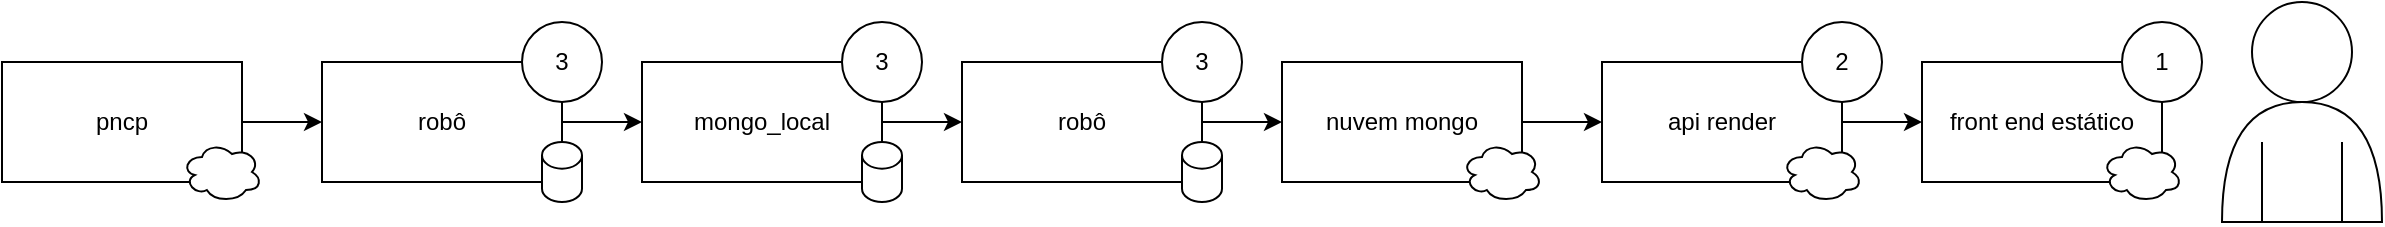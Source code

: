 <mxfile version="27.0.5">
  <diagram name="Página-1" id="23-F7Ptobs960LVaZZ1y">
    <mxGraphModel dx="1226" dy="699" grid="1" gridSize="10" guides="1" tooltips="1" connect="1" arrows="1" fold="1" page="0" pageScale="1" pageWidth="827" pageHeight="1169" math="0" shadow="0">
      <root>
        <mxCell id="0" />
        <mxCell id="1" parent="0" />
        <mxCell id="bEQ7jV5ZaZP87GiKebOH-35" value="" style="edgeStyle=orthogonalEdgeStyle;rounded=0;orthogonalLoop=1;jettySize=auto;html=1;" edge="1" parent="1" source="bEQ7jV5ZaZP87GiKebOH-4" target="bEQ7jV5ZaZP87GiKebOH-5">
          <mxGeometry relative="1" as="geometry" />
        </mxCell>
        <mxCell id="bEQ7jV5ZaZP87GiKebOH-4" value="nuvem mongo" style="rounded=0;whiteSpace=wrap;html=1;" vertex="1" parent="1">
          <mxGeometry x="760" y="200" width="120" height="60" as="geometry" />
        </mxCell>
        <mxCell id="bEQ7jV5ZaZP87GiKebOH-36" value="" style="edgeStyle=orthogonalEdgeStyle;rounded=0;orthogonalLoop=1;jettySize=auto;html=1;" edge="1" parent="1" source="bEQ7jV5ZaZP87GiKebOH-5" target="bEQ7jV5ZaZP87GiKebOH-6">
          <mxGeometry relative="1" as="geometry" />
        </mxCell>
        <mxCell id="bEQ7jV5ZaZP87GiKebOH-5" value="api render" style="rounded=0;whiteSpace=wrap;html=1;" vertex="1" parent="1">
          <mxGeometry x="920" y="200" width="120" height="60" as="geometry" />
        </mxCell>
        <mxCell id="bEQ7jV5ZaZP87GiKebOH-6" value="front end estático" style="rounded=0;whiteSpace=wrap;html=1;" vertex="1" parent="1">
          <mxGeometry x="1080" y="200" width="120" height="60" as="geometry" />
        </mxCell>
        <mxCell id="bEQ7jV5ZaZP87GiKebOH-12" value="" style="group" vertex="1" connectable="0" parent="1">
          <mxGeometry x="1230" y="170" width="80" height="110" as="geometry" />
        </mxCell>
        <mxCell id="bEQ7jV5ZaZP87GiKebOH-7" value="" style="shape=or;whiteSpace=wrap;html=1;rotation=-90;" vertex="1" parent="bEQ7jV5ZaZP87GiKebOH-12">
          <mxGeometry x="10" y="40" width="60" height="80" as="geometry" />
        </mxCell>
        <mxCell id="bEQ7jV5ZaZP87GiKebOH-8" value="" style="ellipse;whiteSpace=wrap;html=1;aspect=fixed;" vertex="1" parent="bEQ7jV5ZaZP87GiKebOH-12">
          <mxGeometry x="15" width="50" height="50" as="geometry" />
        </mxCell>
        <mxCell id="bEQ7jV5ZaZP87GiKebOH-10" value="" style="endArrow=none;html=1;rounded=0;" edge="1" parent="bEQ7jV5ZaZP87GiKebOH-12">
          <mxGeometry width="50" height="50" relative="1" as="geometry">
            <mxPoint x="20" y="110" as="sourcePoint" />
            <mxPoint x="20" y="70" as="targetPoint" />
          </mxGeometry>
        </mxCell>
        <mxCell id="bEQ7jV5ZaZP87GiKebOH-11" value="" style="endArrow=none;html=1;rounded=0;" edge="1" parent="bEQ7jV5ZaZP87GiKebOH-12">
          <mxGeometry width="50" height="50" relative="1" as="geometry">
            <mxPoint x="60" y="110" as="sourcePoint" />
            <mxPoint x="60" y="70" as="targetPoint" />
          </mxGeometry>
        </mxCell>
        <mxCell id="bEQ7jV5ZaZP87GiKebOH-34" value="" style="edgeStyle=orthogonalEdgeStyle;rounded=0;orthogonalLoop=1;jettySize=auto;html=1;" edge="1" parent="1" source="bEQ7jV5ZaZP87GiKebOH-13" target="bEQ7jV5ZaZP87GiKebOH-4">
          <mxGeometry relative="1" as="geometry" />
        </mxCell>
        <mxCell id="bEQ7jV5ZaZP87GiKebOH-13" value="robô" style="rounded=0;whiteSpace=wrap;html=1;" vertex="1" parent="1">
          <mxGeometry x="600" y="200" width="120" height="60" as="geometry" />
        </mxCell>
        <mxCell id="bEQ7jV5ZaZP87GiKebOH-33" value="" style="edgeStyle=orthogonalEdgeStyle;rounded=0;orthogonalLoop=1;jettySize=auto;html=1;" edge="1" parent="1" source="bEQ7jV5ZaZP87GiKebOH-14" target="bEQ7jV5ZaZP87GiKebOH-13">
          <mxGeometry relative="1" as="geometry" />
        </mxCell>
        <mxCell id="bEQ7jV5ZaZP87GiKebOH-14" value="mongo_local" style="rounded=0;whiteSpace=wrap;html=1;" vertex="1" parent="1">
          <mxGeometry x="440" y="200" width="120" height="60" as="geometry" />
        </mxCell>
        <mxCell id="bEQ7jV5ZaZP87GiKebOH-32" value="" style="edgeStyle=orthogonalEdgeStyle;rounded=0;orthogonalLoop=1;jettySize=auto;html=1;" edge="1" parent="1" source="bEQ7jV5ZaZP87GiKebOH-15" target="bEQ7jV5ZaZP87GiKebOH-14">
          <mxGeometry relative="1" as="geometry" />
        </mxCell>
        <mxCell id="bEQ7jV5ZaZP87GiKebOH-15" value="robô" style="rounded=0;whiteSpace=wrap;html=1;" vertex="1" parent="1">
          <mxGeometry x="280" y="200" width="120" height="60" as="geometry" />
        </mxCell>
        <mxCell id="bEQ7jV5ZaZP87GiKebOH-31" value="" style="edgeStyle=orthogonalEdgeStyle;rounded=0;orthogonalLoop=1;jettySize=auto;html=1;" edge="1" parent="1" source="bEQ7jV5ZaZP87GiKebOH-16" target="bEQ7jV5ZaZP87GiKebOH-15">
          <mxGeometry relative="1" as="geometry" />
        </mxCell>
        <mxCell id="bEQ7jV5ZaZP87GiKebOH-16" value="pncp" style="rounded=0;whiteSpace=wrap;html=1;" vertex="1" parent="1">
          <mxGeometry x="120" y="200" width="120" height="60" as="geometry" />
        </mxCell>
        <mxCell id="bEQ7jV5ZaZP87GiKebOH-24" value="" style="ellipse;shape=cloud;whiteSpace=wrap;html=1;" vertex="1" parent="1">
          <mxGeometry x="1170" y="240" width="40" height="30" as="geometry" />
        </mxCell>
        <mxCell id="bEQ7jV5ZaZP87GiKebOH-25" value="" style="ellipse;shape=cloud;whiteSpace=wrap;html=1;" vertex="1" parent="1">
          <mxGeometry x="1010" y="240" width="40" height="30" as="geometry" />
        </mxCell>
        <mxCell id="bEQ7jV5ZaZP87GiKebOH-26" value="" style="ellipse;shape=cloud;whiteSpace=wrap;html=1;" vertex="1" parent="1">
          <mxGeometry x="850" y="240" width="40" height="30" as="geometry" />
        </mxCell>
        <mxCell id="bEQ7jV5ZaZP87GiKebOH-27" value="" style="ellipse;shape=cloud;whiteSpace=wrap;html=1;" vertex="1" parent="1">
          <mxGeometry x="210" y="240" width="40" height="30" as="geometry" />
        </mxCell>
        <mxCell id="bEQ7jV5ZaZP87GiKebOH-28" value="" style="shape=cylinder3;whiteSpace=wrap;html=1;boundedLbl=1;backgroundOutline=1;size=6.667;" vertex="1" parent="1">
          <mxGeometry x="710" y="240" width="20" height="30" as="geometry" />
        </mxCell>
        <mxCell id="bEQ7jV5ZaZP87GiKebOH-29" value="" style="shape=cylinder3;whiteSpace=wrap;html=1;boundedLbl=1;backgroundOutline=1;size=6.667;" vertex="1" parent="1">
          <mxGeometry x="550" y="240" width="20" height="30" as="geometry" />
        </mxCell>
        <mxCell id="bEQ7jV5ZaZP87GiKebOH-30" value="" style="shape=cylinder3;whiteSpace=wrap;html=1;boundedLbl=1;backgroundOutline=1;size=6.667;" vertex="1" parent="1">
          <mxGeometry x="390" y="240" width="20" height="30" as="geometry" />
        </mxCell>
        <mxCell id="bEQ7jV5ZaZP87GiKebOH-40" value="1" style="ellipse;whiteSpace=wrap;html=1;aspect=fixed;" vertex="1" parent="1">
          <mxGeometry x="1180" y="180" width="40" height="40" as="geometry" />
        </mxCell>
        <mxCell id="bEQ7jV5ZaZP87GiKebOH-41" value="2" style="ellipse;whiteSpace=wrap;html=1;aspect=fixed;" vertex="1" parent="1">
          <mxGeometry x="1020" y="180" width="40" height="40" as="geometry" />
        </mxCell>
        <mxCell id="bEQ7jV5ZaZP87GiKebOH-43" value="3" style="ellipse;whiteSpace=wrap;html=1;aspect=fixed;" vertex="1" parent="1">
          <mxGeometry x="700" y="180" width="40" height="40" as="geometry" />
        </mxCell>
        <mxCell id="bEQ7jV5ZaZP87GiKebOH-44" value="3" style="ellipse;whiteSpace=wrap;html=1;aspect=fixed;" vertex="1" parent="1">
          <mxGeometry x="380" y="180" width="40" height="40" as="geometry" />
        </mxCell>
        <mxCell id="bEQ7jV5ZaZP87GiKebOH-45" value="3" style="ellipse;whiteSpace=wrap;html=1;aspect=fixed;" vertex="1" parent="1">
          <mxGeometry x="540" y="180" width="40" height="40" as="geometry" />
        </mxCell>
      </root>
    </mxGraphModel>
  </diagram>
</mxfile>
